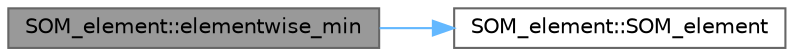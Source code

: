 digraph "SOM_element::elementwise_min"
{
 // LATEX_PDF_SIZE
  bgcolor="transparent";
  edge [fontname=Helvetica,fontsize=10,labelfontname=Helvetica,labelfontsize=10];
  node [fontname=Helvetica,fontsize=10,shape=box,height=0.2,width=0.4];
  rankdir="LR";
  Node1 [id="Node000001",label="SOM_element::elementwise_min",height=0.2,width=0.4,color="gray40", fillcolor="grey60", style="filled", fontcolor="black",tooltip=" "];
  Node1 -> Node2 [id="edge2_Node000001_Node000002",color="steelblue1",style="solid",tooltip=" "];
  Node2 [id="Node000002",label="SOM_element::SOM_element",height=0.2,width=0.4,color="grey40", fillcolor="white", style="filled",URL="$class_s_o_m__element.html#aadd1a505cd1a2b9da248700916f3131f",tooltip=" "];
}
